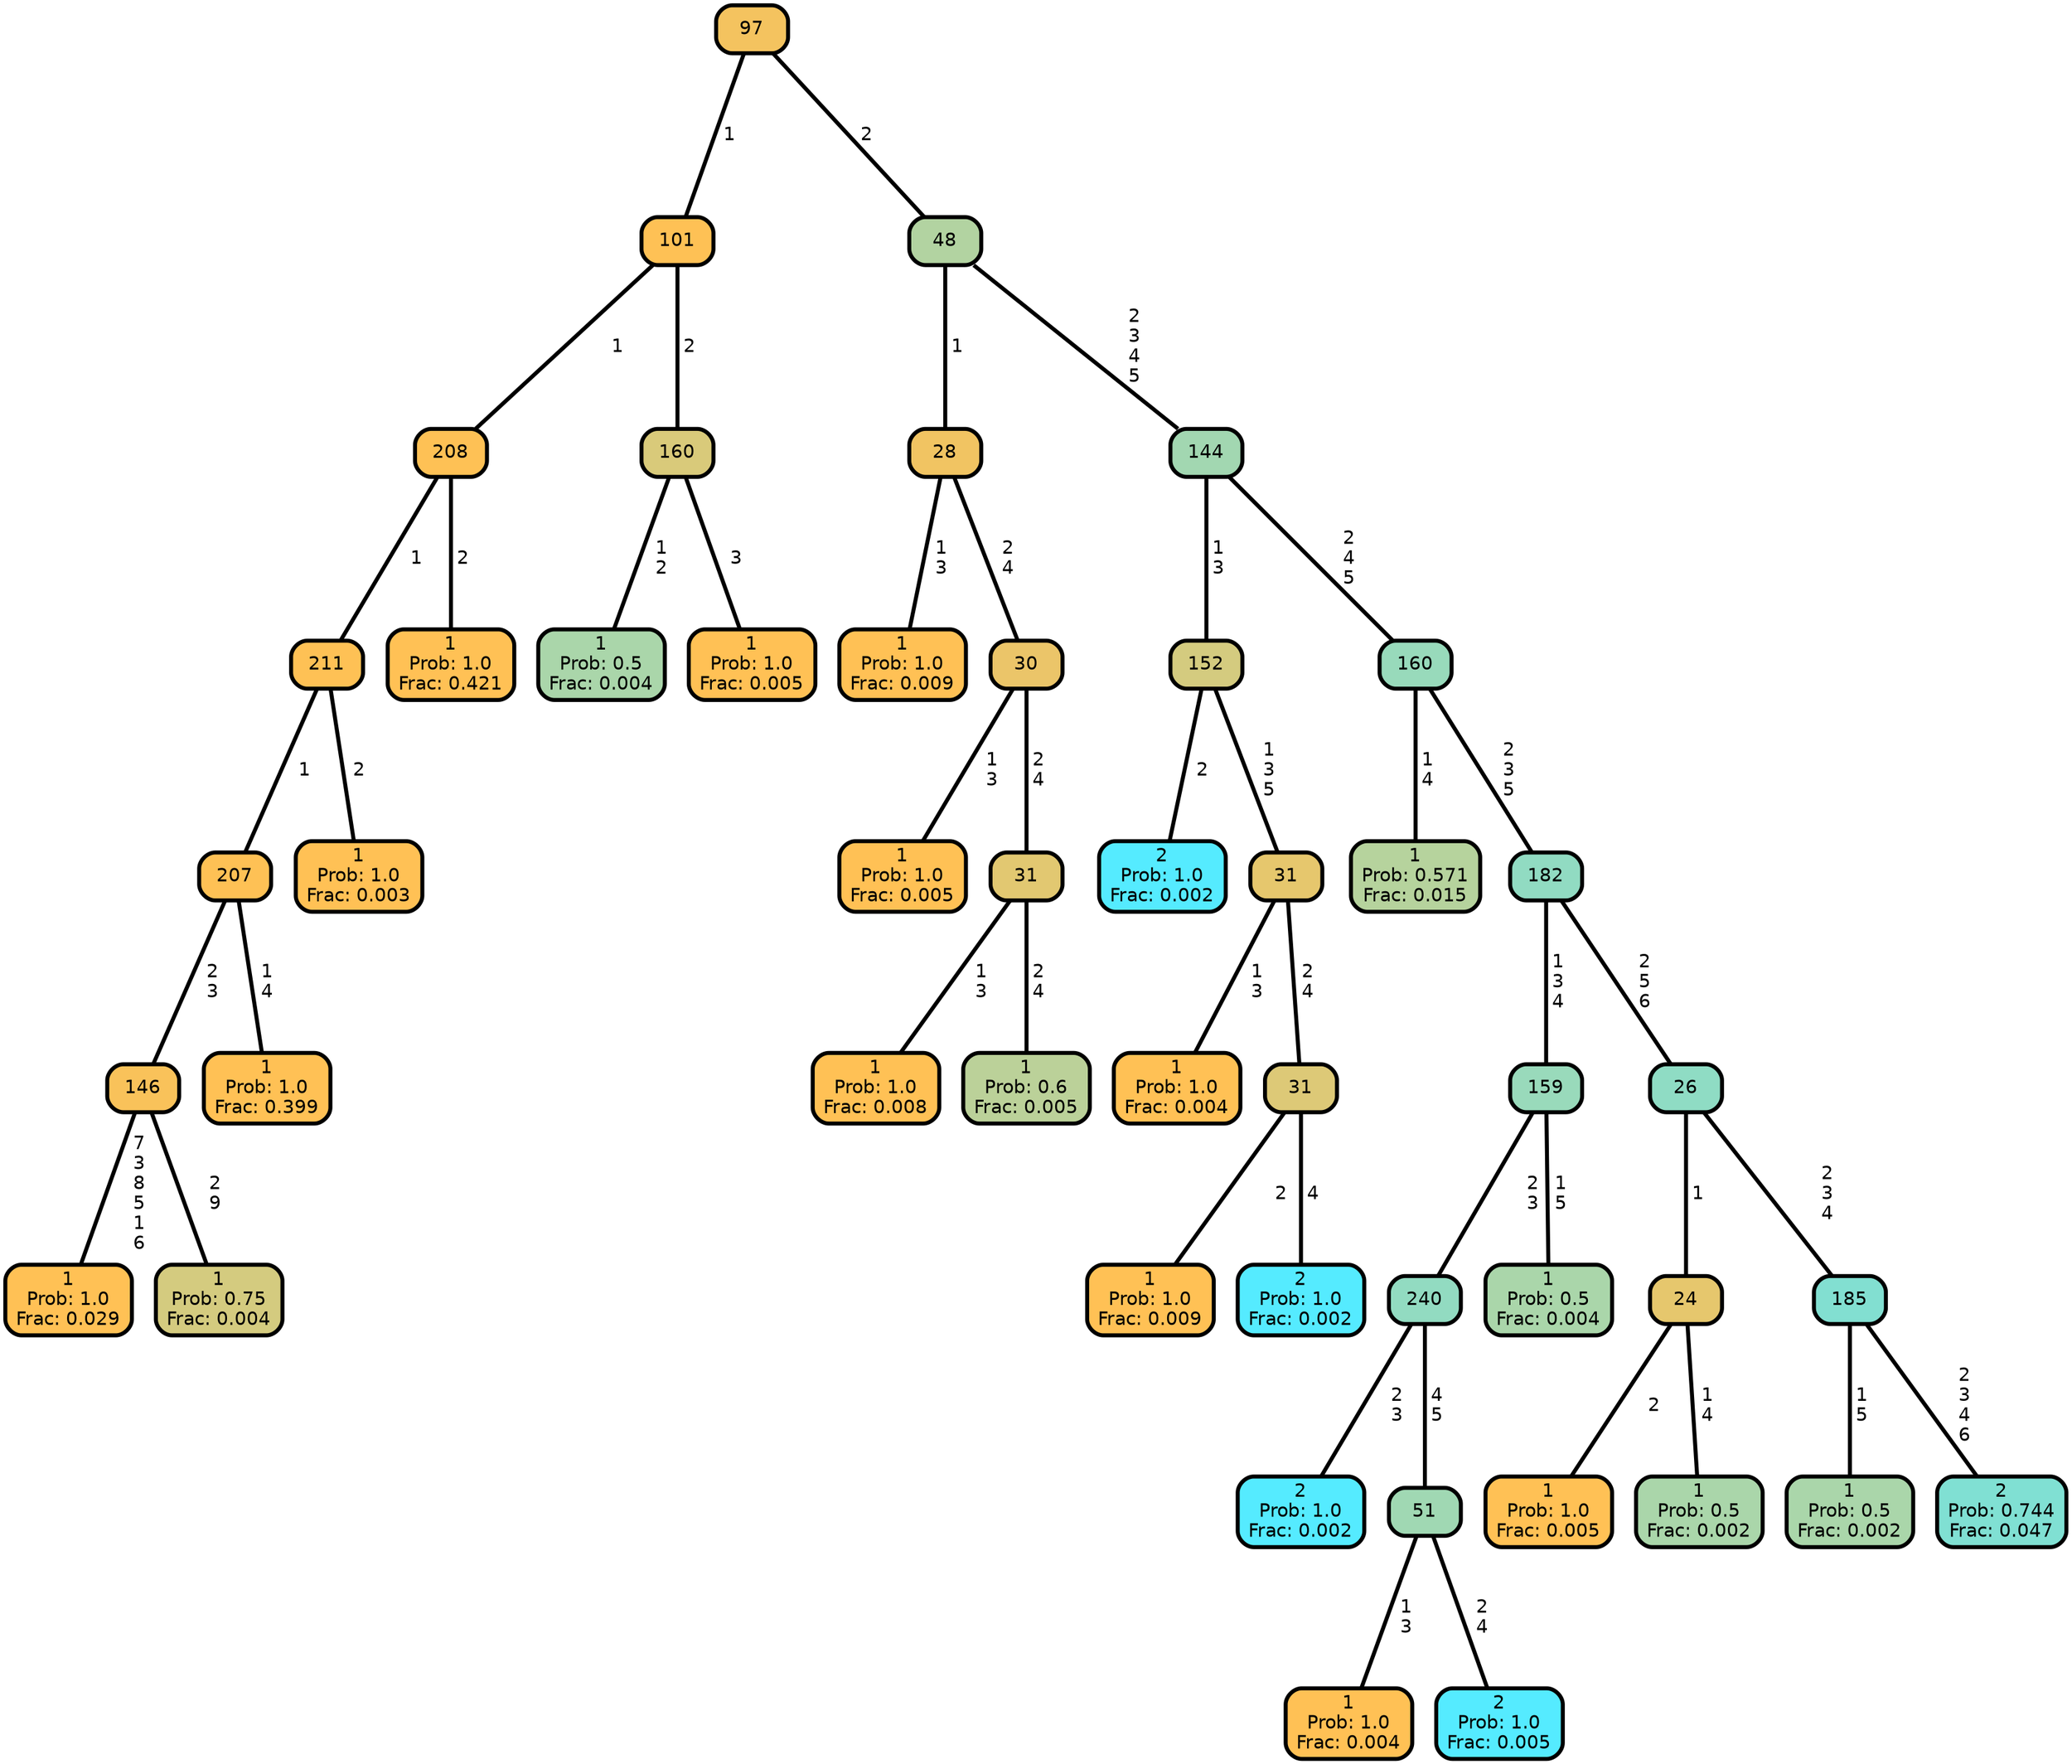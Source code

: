 graph Tree {
node [shape=box, style="filled, rounded",color="black",penwidth="3",fontcolor="black",                 fontname=helvetica] ;
graph [ranksep="0 equally", splines=straight,                 bgcolor=transparent, dpi=200] ;
edge [fontname=helvetica, color=black] ;
0 [label="1
Prob: 1.0
Frac: 0.029", fillcolor="#ffc155"] ;
1 [label="146", fillcolor="#f9c25a"] ;
2 [label="1
Prob: 0.75
Frac: 0.004", fillcolor="#d4cb7f"] ;
3 [label="207", fillcolor="#fec155"] ;
4 [label="1
Prob: 1.0
Frac: 0.399", fillcolor="#ffc155"] ;
5 [label="211", fillcolor="#fec155"] ;
6 [label="1
Prob: 1.0
Frac: 0.003", fillcolor="#ffc155"] ;
7 [label="208", fillcolor="#fec155"] ;
8 [label="1
Prob: 1.0
Frac: 0.421", fillcolor="#ffc155"] ;
9 [label="101", fillcolor="#fec155"] ;
10 [label="1
Prob: 0.5
Frac: 0.004", fillcolor="#aad6aa"] ;
11 [label="160", fillcolor="#d9ca7a"] ;
12 [label="1
Prob: 1.0
Frac: 0.005", fillcolor="#ffc155"] ;
13 [label="97", fillcolor="#f4c35f"] ;
14 [label="1
Prob: 1.0
Frac: 0.009", fillcolor="#ffc155"] ;
15 [label="28", fillcolor="#f1c462"] ;
16 [label="1
Prob: 1.0
Frac: 0.005", fillcolor="#ffc155"] ;
17 [label="30", fillcolor="#ebc569"] ;
18 [label="1
Prob: 1.0
Frac: 0.008", fillcolor="#ffc155"] ;
19 [label="31", fillcolor="#e2c871"] ;
20 [label="1
Prob: 0.6
Frac: 0.005", fillcolor="#bbd199"] ;
21 [label="48", fillcolor="#b2d3a1"] ;
22 [label="2
Prob: 1.0
Frac: 0.002", fillcolor="#55ebff"] ;
23 [label="152", fillcolor="#d4cb7f"] ;
24 [label="1
Prob: 1.0
Frac: 0.004", fillcolor="#ffc155"] ;
25 [label="31", fillcolor="#e6c76d"] ;
26 [label="1
Prob: 1.0
Frac: 0.009", fillcolor="#ffc155"] ;
27 [label="31", fillcolor="#ddc977"] ;
28 [label="2
Prob: 1.0
Frac: 0.002", fillcolor="#55ebff"] ;
29 [label="144", fillcolor="#a2d7b1"] ;
30 [label="1
Prob: 0.571
Frac: 0.015", fillcolor="#b6d39d"] ;
31 [label="160", fillcolor="#98dabb"] ;
32 [label="2
Prob: 1.0
Frac: 0.002", fillcolor="#55ebff"] ;
33 [label="240", fillcolor="#92dbc1"] ;
34 [label="1
Prob: 1.0
Frac: 0.004", fillcolor="#ffc155"] ;
35 [label="51", fillcolor="#a0d8b3"] ;
36 [label="2
Prob: 1.0
Frac: 0.005", fillcolor="#55ebff"] ;
37 [label="159", fillcolor="#99dabb"] ;
38 [label="1
Prob: 0.5
Frac: 0.004", fillcolor="#aad6aa"] ;
39 [label="182", fillcolor="#91dbc2"] ;
40 [label="1
Prob: 1.0
Frac: 0.005", fillcolor="#ffc155"] ;
41 [label="24", fillcolor="#e6c76d"] ;
42 [label="1
Prob: 0.5
Frac: 0.002", fillcolor="#aad6aa"] ;
43 [label="26", fillcolor="#8fdcc4"] ;
44 [label="1
Prob: 0.5
Frac: 0.002", fillcolor="#aad6aa"] ;
45 [label="185", fillcolor="#82dfd1"] ;
46 [label="2
Prob: 0.744
Frac: 0.047", fillcolor="#80e0d3"] ;
1 -- 0 [label=" 7\n 3\n 8\n 5\n 1\n 6",penwidth=3] ;
1 -- 2 [label=" 2\n 9",penwidth=3] ;
3 -- 1 [label=" 2\n 3",penwidth=3] ;
3 -- 4 [label=" 1\n 4",penwidth=3] ;
5 -- 3 [label=" 1",penwidth=3] ;
5 -- 6 [label=" 2",penwidth=3] ;
7 -- 5 [label=" 1",penwidth=3] ;
7 -- 8 [label=" 2",penwidth=3] ;
9 -- 7 [label=" 1",penwidth=3] ;
9 -- 11 [label=" 2",penwidth=3] ;
11 -- 10 [label=" 1\n 2",penwidth=3] ;
11 -- 12 [label=" 3",penwidth=3] ;
13 -- 9 [label=" 1",penwidth=3] ;
13 -- 21 [label=" 2",penwidth=3] ;
15 -- 14 [label=" 1\n 3",penwidth=3] ;
15 -- 17 [label=" 2\n 4",penwidth=3] ;
17 -- 16 [label=" 1\n 3",penwidth=3] ;
17 -- 19 [label=" 2\n 4",penwidth=3] ;
19 -- 18 [label=" 1\n 3",penwidth=3] ;
19 -- 20 [label=" 2\n 4",penwidth=3] ;
21 -- 15 [label=" 1",penwidth=3] ;
21 -- 29 [label=" 2\n 3\n 4\n 5",penwidth=3] ;
23 -- 22 [label=" 2",penwidth=3] ;
23 -- 25 [label=" 1\n 3\n 5",penwidth=3] ;
25 -- 24 [label=" 1\n 3",penwidth=3] ;
25 -- 27 [label=" 2\n 4",penwidth=3] ;
27 -- 26 [label=" 2",penwidth=3] ;
27 -- 28 [label=" 4",penwidth=3] ;
29 -- 23 [label=" 1\n 3",penwidth=3] ;
29 -- 31 [label=" 2\n 4\n 5",penwidth=3] ;
31 -- 30 [label=" 1\n 4",penwidth=3] ;
31 -- 39 [label=" 2\n 3\n 5",penwidth=3] ;
33 -- 32 [label=" 2\n 3",penwidth=3] ;
33 -- 35 [label=" 4\n 5",penwidth=3] ;
35 -- 34 [label=" 1\n 3",penwidth=3] ;
35 -- 36 [label=" 2\n 4",penwidth=3] ;
37 -- 33 [label=" 2\n 3",penwidth=3] ;
37 -- 38 [label=" 1\n 5",penwidth=3] ;
39 -- 37 [label=" 1\n 3\n 4",penwidth=3] ;
39 -- 43 [label=" 2\n 5\n 6",penwidth=3] ;
41 -- 40 [label=" 2",penwidth=3] ;
41 -- 42 [label=" 1\n 4",penwidth=3] ;
43 -- 41 [label=" 1",penwidth=3] ;
43 -- 45 [label=" 2\n 3\n 4",penwidth=3] ;
45 -- 44 [label=" 1\n 5",penwidth=3] ;
45 -- 46 [label=" 2\n 3\n 4\n 6",penwidth=3] ;
{rank = same;}}